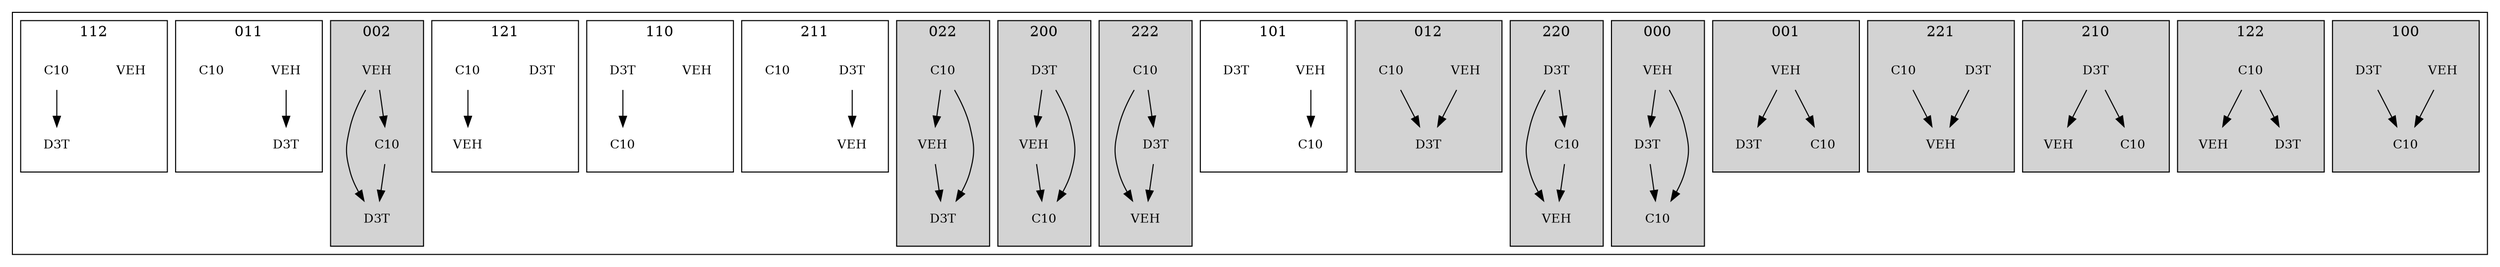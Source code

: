 strict digraph TDAGS {
	labelloc = "t";
	compound = false;
	subgraph cluster_0 {
		subgraph cluster_1 {
			label= "100";
			style = filled;
			node [label= VEH, shape = plaintext, fontsize=12] VEH1;
			node [label= D3T, shape = plaintext, fontsize=12] D3T1;
			node [label= C10, shape = plaintext, fontsize=12] C101;
			VEH1->C101;D3T1->C101;		}
		subgraph cluster_2 {
			label= "122";
			style = filled;
			node [label= VEH, shape = plaintext, fontsize=12] VEH2;
			node [label= D3T, shape = plaintext, fontsize=12] D3T2;
			node [label= C10, shape = plaintext, fontsize=12] C102;
			C102->VEH2;C102->D3T2;		}
		subgraph cluster_3 {
			label= "210";
			style = filled;
			node [label= VEH, shape = plaintext, fontsize=12] VEH3;
			node [label= D3T, shape = plaintext, fontsize=12] D3T3;
			node [label= C10, shape = plaintext, fontsize=12] C103;
			D3T3->VEH3;D3T3->C103;		}
		subgraph cluster_4 {
			label= "221";
			style = filled;
			node [label= VEH, shape = plaintext, fontsize=12] VEH4;
			node [label= D3T, shape = plaintext, fontsize=12] D3T4;
			node [label= C10, shape = plaintext, fontsize=12] C104;
			D3T4->VEH4;C104->VEH4;		}
		subgraph cluster_5 {
			label= "001";
			style = filled;
			node [label= VEH, shape = plaintext, fontsize=12] VEH5;
			node [label= D3T, shape = plaintext, fontsize=12] D3T5;
			node [label= C10, shape = plaintext, fontsize=12] C105;
			VEH5->D3T5;VEH5->C105;		}
		subgraph cluster_6 {
			label= "000";
			style = filled;
			node [label= VEH, shape = plaintext, fontsize=12] VEH6;
			node [label= D3T, shape = plaintext, fontsize=12] D3T6;
			node [label= C10, shape = plaintext, fontsize=12] C106;
			VEH6->D3T6;VEH6->C106;D3T6->C106;		}
		subgraph cluster_7 {
			label= "220";
			style = filled;
			node [label= VEH, shape = plaintext, fontsize=12] VEH7;
			node [label= D3T, shape = plaintext, fontsize=12] D3T7;
			node [label= C10, shape = plaintext, fontsize=12] C107;
			D3T7->VEH7;D3T7->C107;C107->VEH7;		}
		subgraph cluster_8 {
			label= "012";
			style = filled;
			node [label= VEH, shape = plaintext, fontsize=12] VEH8;
			node [label= D3T, shape = plaintext, fontsize=12] D3T8;
			node [label= C10, shape = plaintext, fontsize=12] C108;
			VEH8->D3T8;C108->D3T8;		}
		subgraph cluster_9 {
			label= "101";
node [label= VEH, shape = plaintext, fontsize=12] VEH9;
			node [label= D3T, shape = plaintext, fontsize=12] D3T9;
			node [label= C10, shape = plaintext, fontsize=12] C109;
			VEH9->C109;		}
		subgraph cluster_10 {
			label= "222";
			style = filled;
			node [label= VEH, shape = plaintext, fontsize=12] VEH10;
			node [label= D3T, shape = plaintext, fontsize=12] D3T10;
			node [label= C10, shape = plaintext, fontsize=12] C1010;
			D3T10->VEH10;C1010->VEH10;C1010->D3T10;		}
		subgraph cluster_11 {
			label= "200";
			style = filled;
			node [label= VEH, shape = plaintext, fontsize=12] VEH11;
			node [label= D3T, shape = plaintext, fontsize=12] D3T11;
			node [label= C10, shape = plaintext, fontsize=12] C1011;
			VEH11->C1011;D3T11->VEH11;D3T11->C1011;		}
		subgraph cluster_12 {
			label= "022";
			style = filled;
			node [label= VEH, shape = plaintext, fontsize=12] VEH12;
			node [label= D3T, shape = plaintext, fontsize=12] D3T12;
			node [label= C10, shape = plaintext, fontsize=12] C1012;
			VEH12->D3T12;C1012->VEH12;C1012->D3T12;		}
		subgraph cluster_13 {
			label= "211";
node [label= VEH, shape = plaintext, fontsize=12] VEH13;
			node [label= D3T, shape = plaintext, fontsize=12] D3T13;
			node [label= C10, shape = plaintext, fontsize=12] C1013;
			D3T13->VEH13;		}
		subgraph cluster_14 {
			label= "110";
node [label= VEH, shape = plaintext, fontsize=12] VEH14;
			node [label= D3T, shape = plaintext, fontsize=12] D3T14;
			node [label= C10, shape = plaintext, fontsize=12] C1014;
			D3T14->C1014;		}
		subgraph cluster_15 {
			label= "121";
node [label= VEH, shape = plaintext, fontsize=12] VEH15;
			node [label= D3T, shape = plaintext, fontsize=12] D3T15;
			node [label= C10, shape = plaintext, fontsize=12] C1015;
			C1015->VEH15;		}
		subgraph cluster_16 {
			label= "002";
			style = filled;
			node [label= VEH, shape = plaintext, fontsize=12] VEH16;
			node [label= D3T, shape = plaintext, fontsize=12] D3T16;
			node [label= C10, shape = plaintext, fontsize=12] C1016;
			VEH16->D3T16;VEH16->C1016;C1016->D3T16;		}
		subgraph cluster_17 {
			label= "011";
node [label= VEH, shape = plaintext, fontsize=12] VEH17;
			node [label= D3T, shape = plaintext, fontsize=12] D3T17;
			node [label= C10, shape = plaintext, fontsize=12] C1017;
			VEH17->D3T17;		}
		subgraph cluster_18 {
			label= "112";
node [label= VEH, shape = plaintext, fontsize=12] VEH18;
			node [label= D3T, shape = plaintext, fontsize=12] D3T18;
			node [label= C10, shape = plaintext, fontsize=12] C1018;
			C1018->D3T18;		}
}}
